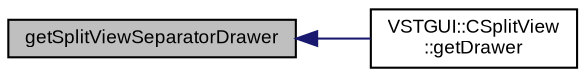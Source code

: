 digraph "getSplitViewSeparatorDrawer"
{
  bgcolor="transparent";
  edge [fontname="Arial",fontsize="9",labelfontname="Arial",labelfontsize="9"];
  node [fontname="Arial",fontsize="9",shape=record];
  rankdir="LR";
  Node1 [label="getSplitViewSeparatorDrawer",height=0.2,width=0.4,color="black", fillcolor="grey75", style="filled" fontcolor="black"];
  Node1 -> Node2 [dir="back",color="midnightblue",fontsize="9",style="solid",fontname="Arial"];
  Node2 [label="VSTGUI::CSplitView\l::getDrawer",height=0.2,width=0.4,color="black",URL="$class_v_s_t_g_u_i_1_1_c_split_view.html#ad43aa61c9780170975e09f199c350e42"];
}
